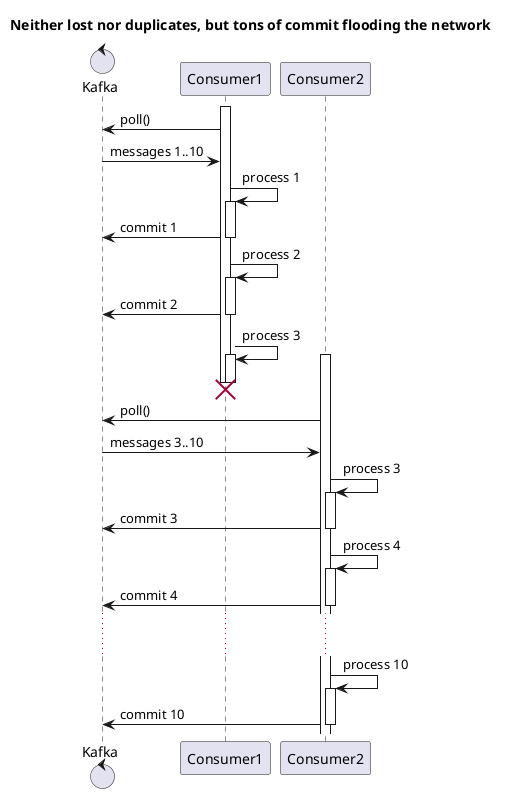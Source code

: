 @startuml
title Neither lost nor duplicates, but tons of commit flooding the network
control Kafka
participant Consumer1
participant Consumer2

activate Consumer1
Consumer1 -> Kafka: poll()

Kafka -> Consumer1: messages 1..10

Consumer1 -> Consumer1: process 1
activate Consumer1
Consumer1 -> Kafka: commit 1
deactivate Consumer1

Consumer1 -> Consumer1: process 2
activate Consumer1
Consumer1 -> Kafka: commit 2
deactivate Consumer1

Consumer1 -> Consumer1: process 3
activate Consumer1
destroy Consumer1
deactivate Consumer1


activate Consumer2
Consumer2 -> Kafka: poll()
Kafka -> Consumer2: messages 3..10

Consumer2 -> Consumer2: process 3
activate Consumer2
Consumer2 -> Kafka: commit 3
deactivate Consumer2

Consumer2 -> Consumer2: process 4
activate Consumer2
Consumer2 -> Kafka: commit 4
deactivate Consumer2

... ...
Consumer2 -> Consumer2: process 10
activate Consumer2
Consumer2 -> Kafka: commit 10
deactivate Consumer2

@enduml